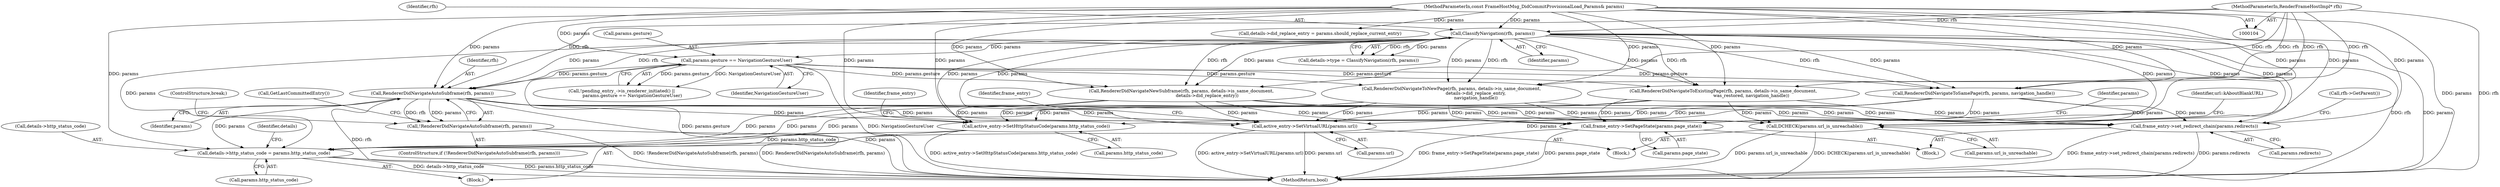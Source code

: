 digraph "0_Chrome_c050720e317e5223bcbdcaafb816befa789ceaa9@pointer" {
"1000286" [label="(Call,RendererDidNavigateAutoSubframe(rfh, params))"];
"1000191" [label="(Call,ClassifyNavigation(rfh, params))"];
"1000105" [label="(MethodParameterIn,RenderFrameHostImpl* rfh)"];
"1000106" [label="(MethodParameterIn,const FrameHostMsg_DidCommitProvisionalLoad_Params& params)"];
"1000220" [label="(Call,params.gesture == NavigationGestureUser)"];
"1000285" [label="(Call,!RendererDidNavigateAutoSubframe(rfh, params))"];
"1000328" [label="(Call,active_entry->SetHttpStatusCode(params.http_status_code))"];
"1000423" [label="(Call,details->http_status_code = params.http_status_code)"];
"1000349" [label="(Call,frame_entry->SetPageState(params.page_state))"];
"1000353" [label="(Call,frame_entry->set_redirect_chain(params.redirects))"];
"1000364" [label="(Call,DCHECK(params.url_is_unreachable))"];
"1000371" [label="(Call,active_entry->SetVirtualURL(params.url))"];
"1000334" [label="(Identifier,frame_entry)"];
"1000462" [label="(MethodReturn,bool)"];
"1000365" [label="(Call,params.url_is_unreachable)"];
"1000287" [label="(Identifier,rfh)"];
"1000329" [label="(Call,params.http_status_code)"];
"1000427" [label="(Call,params.http_status_code)"];
"1000285" [label="(Call,!RendererDidNavigateAutoSubframe(rfh, params))"];
"1000286" [label="(Call,RendererDidNavigateAutoSubframe(rfh, params))"];
"1000371" [label="(Call,active_entry->SetVirtualURL(params.url))"];
"1000354" [label="(Call,params.redirects)"];
"1000110" [label="(Block,)"];
"1000105" [label="(MethodParameterIn,RenderFrameHostImpl* rfh)"];
"1000376" [label="(Identifier,frame_entry)"];
"1000363" [label="(Block,)"];
"1000370" [label="(Identifier,url::kAboutBlankURL)"];
"1000284" [label="(ControlStructure,if (!RendererDidNavigateAutoSubframe(rfh, params)))"];
"1000192" [label="(Identifier,rfh)"];
"1000180" [label="(Call,details->did_replace_entry = params.should_replace_current_entry)"];
"1000328" [label="(Call,active_entry->SetHttpStatusCode(params.http_status_code))"];
"1000349" [label="(Call,frame_entry->SetPageState(params.page_state))"];
"1000238" [label="(Call,RendererDidNavigateToNewPage(rfh, params, details->is_same_document,\n                                   details->did_replace_entry,\n                                   navigation_handle))"];
"1000355" [label="(Identifier,params)"];
"1000267" [label="(Call,RendererDidNavigateToSamePage(rfh, params, navigation_handle))"];
"1000423" [label="(Call,details->http_status_code = params.http_status_code)"];
"1000291" [label="(Call,GetLastCommittedEntry())"];
"1000372" [label="(Call,params.url)"];
"1000431" [label="(Identifier,details)"];
"1000294" [label="(ControlStructure,break;)"];
"1000193" [label="(Identifier,params)"];
"1000424" [label="(Call,details->http_status_code)"];
"1000106" [label="(MethodParameterIn,const FrameHostMsg_DidCommitProvisionalLoad_Params& params)"];
"1000221" [label="(Call,params.gesture)"];
"1000220" [label="(Call,params.gesture == NavigationGestureUser)"];
"1000217" [label="(Call,!pending_entry_->is_renderer_initiated() ||\n               params.gesture == NavigationGestureUser)"];
"1000187" [label="(Call,details->type = ClassifyNavigation(rfh, params))"];
"1000348" [label="(Block,)"];
"1000257" [label="(Call,RendererDidNavigateToExistingPage(rfh, params, details->is_same_document,\n                                        was_restored, navigation_handle))"];
"1000273" [label="(Call,RendererDidNavigateNewSubframe(rfh, params, details->is_same_document,\n                                     details->did_replace_entry))"];
"1000360" [label="(Call,rfh->GetParent())"];
"1000353" [label="(Call,frame_entry->set_redirect_chain(params.redirects))"];
"1000350" [label="(Call,params.page_state)"];
"1000191" [label="(Call,ClassifyNavigation(rfh, params))"];
"1000224" [label="(Identifier,NavigationGestureUser)"];
"1000288" [label="(Identifier,params)"];
"1000364" [label="(Call,DCHECK(params.url_is_unreachable))"];
"1000286" -> "1000285"  [label="AST: "];
"1000286" -> "1000288"  [label="CFG: "];
"1000287" -> "1000286"  [label="AST: "];
"1000288" -> "1000286"  [label="AST: "];
"1000285" -> "1000286"  [label="CFG: "];
"1000286" -> "1000462"  [label="DDG: rfh"];
"1000286" -> "1000462"  [label="DDG: params"];
"1000286" -> "1000285"  [label="DDG: rfh"];
"1000286" -> "1000285"  [label="DDG: params"];
"1000191" -> "1000286"  [label="DDG: rfh"];
"1000191" -> "1000286"  [label="DDG: params"];
"1000105" -> "1000286"  [label="DDG: rfh"];
"1000220" -> "1000286"  [label="DDG: params.gesture"];
"1000106" -> "1000286"  [label="DDG: params"];
"1000286" -> "1000328"  [label="DDG: params"];
"1000286" -> "1000349"  [label="DDG: params"];
"1000286" -> "1000353"  [label="DDG: params"];
"1000286" -> "1000364"  [label="DDG: params"];
"1000286" -> "1000371"  [label="DDG: params"];
"1000286" -> "1000423"  [label="DDG: params"];
"1000191" -> "1000187"  [label="AST: "];
"1000191" -> "1000193"  [label="CFG: "];
"1000192" -> "1000191"  [label="AST: "];
"1000193" -> "1000191"  [label="AST: "];
"1000187" -> "1000191"  [label="CFG: "];
"1000191" -> "1000462"  [label="DDG: params"];
"1000191" -> "1000462"  [label="DDG: rfh"];
"1000191" -> "1000187"  [label="DDG: rfh"];
"1000191" -> "1000187"  [label="DDG: params"];
"1000105" -> "1000191"  [label="DDG: rfh"];
"1000106" -> "1000191"  [label="DDG: params"];
"1000191" -> "1000220"  [label="DDG: params"];
"1000191" -> "1000238"  [label="DDG: rfh"];
"1000191" -> "1000238"  [label="DDG: params"];
"1000191" -> "1000257"  [label="DDG: rfh"];
"1000191" -> "1000257"  [label="DDG: params"];
"1000191" -> "1000267"  [label="DDG: rfh"];
"1000191" -> "1000267"  [label="DDG: params"];
"1000191" -> "1000273"  [label="DDG: rfh"];
"1000191" -> "1000273"  [label="DDG: params"];
"1000191" -> "1000328"  [label="DDG: params"];
"1000191" -> "1000349"  [label="DDG: params"];
"1000191" -> "1000353"  [label="DDG: params"];
"1000191" -> "1000364"  [label="DDG: params"];
"1000191" -> "1000371"  [label="DDG: params"];
"1000191" -> "1000423"  [label="DDG: params"];
"1000105" -> "1000104"  [label="AST: "];
"1000105" -> "1000462"  [label="DDG: rfh"];
"1000105" -> "1000238"  [label="DDG: rfh"];
"1000105" -> "1000257"  [label="DDG: rfh"];
"1000105" -> "1000267"  [label="DDG: rfh"];
"1000105" -> "1000273"  [label="DDG: rfh"];
"1000106" -> "1000104"  [label="AST: "];
"1000106" -> "1000462"  [label="DDG: params"];
"1000106" -> "1000180"  [label="DDG: params"];
"1000106" -> "1000220"  [label="DDG: params"];
"1000106" -> "1000238"  [label="DDG: params"];
"1000106" -> "1000257"  [label="DDG: params"];
"1000106" -> "1000267"  [label="DDG: params"];
"1000106" -> "1000273"  [label="DDG: params"];
"1000106" -> "1000328"  [label="DDG: params"];
"1000106" -> "1000349"  [label="DDG: params"];
"1000106" -> "1000353"  [label="DDG: params"];
"1000106" -> "1000364"  [label="DDG: params"];
"1000106" -> "1000371"  [label="DDG: params"];
"1000106" -> "1000423"  [label="DDG: params"];
"1000220" -> "1000217"  [label="AST: "];
"1000220" -> "1000224"  [label="CFG: "];
"1000221" -> "1000220"  [label="AST: "];
"1000224" -> "1000220"  [label="AST: "];
"1000217" -> "1000220"  [label="CFG: "];
"1000220" -> "1000462"  [label="DDG: params.gesture"];
"1000220" -> "1000462"  [label="DDG: NavigationGestureUser"];
"1000220" -> "1000217"  [label="DDG: params.gesture"];
"1000220" -> "1000217"  [label="DDG: NavigationGestureUser"];
"1000220" -> "1000238"  [label="DDG: params.gesture"];
"1000220" -> "1000257"  [label="DDG: params.gesture"];
"1000220" -> "1000267"  [label="DDG: params.gesture"];
"1000220" -> "1000273"  [label="DDG: params.gesture"];
"1000285" -> "1000284"  [label="AST: "];
"1000291" -> "1000285"  [label="CFG: "];
"1000294" -> "1000285"  [label="CFG: "];
"1000285" -> "1000462"  [label="DDG: RendererDidNavigateAutoSubframe(rfh, params)"];
"1000285" -> "1000462"  [label="DDG: !RendererDidNavigateAutoSubframe(rfh, params)"];
"1000328" -> "1000110"  [label="AST: "];
"1000328" -> "1000329"  [label="CFG: "];
"1000329" -> "1000328"  [label="AST: "];
"1000334" -> "1000328"  [label="CFG: "];
"1000328" -> "1000462"  [label="DDG: active_entry->SetHttpStatusCode(params.http_status_code)"];
"1000257" -> "1000328"  [label="DDG: params"];
"1000273" -> "1000328"  [label="DDG: params"];
"1000238" -> "1000328"  [label="DDG: params"];
"1000267" -> "1000328"  [label="DDG: params"];
"1000328" -> "1000423"  [label="DDG: params.http_status_code"];
"1000423" -> "1000110"  [label="AST: "];
"1000423" -> "1000427"  [label="CFG: "];
"1000424" -> "1000423"  [label="AST: "];
"1000427" -> "1000423"  [label="AST: "];
"1000431" -> "1000423"  [label="CFG: "];
"1000423" -> "1000462"  [label="DDG: params.http_status_code"];
"1000423" -> "1000462"  [label="DDG: details->http_status_code"];
"1000257" -> "1000423"  [label="DDG: params"];
"1000273" -> "1000423"  [label="DDG: params"];
"1000238" -> "1000423"  [label="DDG: params"];
"1000267" -> "1000423"  [label="DDG: params"];
"1000349" -> "1000348"  [label="AST: "];
"1000349" -> "1000350"  [label="CFG: "];
"1000350" -> "1000349"  [label="AST: "];
"1000355" -> "1000349"  [label="CFG: "];
"1000349" -> "1000462"  [label="DDG: frame_entry->SetPageState(params.page_state)"];
"1000349" -> "1000462"  [label="DDG: params.page_state"];
"1000257" -> "1000349"  [label="DDG: params"];
"1000273" -> "1000349"  [label="DDG: params"];
"1000238" -> "1000349"  [label="DDG: params"];
"1000267" -> "1000349"  [label="DDG: params"];
"1000353" -> "1000348"  [label="AST: "];
"1000353" -> "1000354"  [label="CFG: "];
"1000354" -> "1000353"  [label="AST: "];
"1000360" -> "1000353"  [label="CFG: "];
"1000353" -> "1000462"  [label="DDG: frame_entry->set_redirect_chain(params.redirects)"];
"1000353" -> "1000462"  [label="DDG: params.redirects"];
"1000257" -> "1000353"  [label="DDG: params"];
"1000273" -> "1000353"  [label="DDG: params"];
"1000238" -> "1000353"  [label="DDG: params"];
"1000267" -> "1000353"  [label="DDG: params"];
"1000364" -> "1000363"  [label="AST: "];
"1000364" -> "1000365"  [label="CFG: "];
"1000365" -> "1000364"  [label="AST: "];
"1000370" -> "1000364"  [label="CFG: "];
"1000364" -> "1000462"  [label="DDG: params.url_is_unreachable"];
"1000364" -> "1000462"  [label="DDG: DCHECK(params.url_is_unreachable)"];
"1000257" -> "1000364"  [label="DDG: params"];
"1000273" -> "1000364"  [label="DDG: params"];
"1000238" -> "1000364"  [label="DDG: params"];
"1000267" -> "1000364"  [label="DDG: params"];
"1000371" -> "1000363"  [label="AST: "];
"1000371" -> "1000372"  [label="CFG: "];
"1000372" -> "1000371"  [label="AST: "];
"1000376" -> "1000371"  [label="CFG: "];
"1000371" -> "1000462"  [label="DDG: params.url"];
"1000371" -> "1000462"  [label="DDG: active_entry->SetVirtualURL(params.url)"];
"1000257" -> "1000371"  [label="DDG: params"];
"1000273" -> "1000371"  [label="DDG: params"];
"1000238" -> "1000371"  [label="DDG: params"];
"1000267" -> "1000371"  [label="DDG: params"];
}
